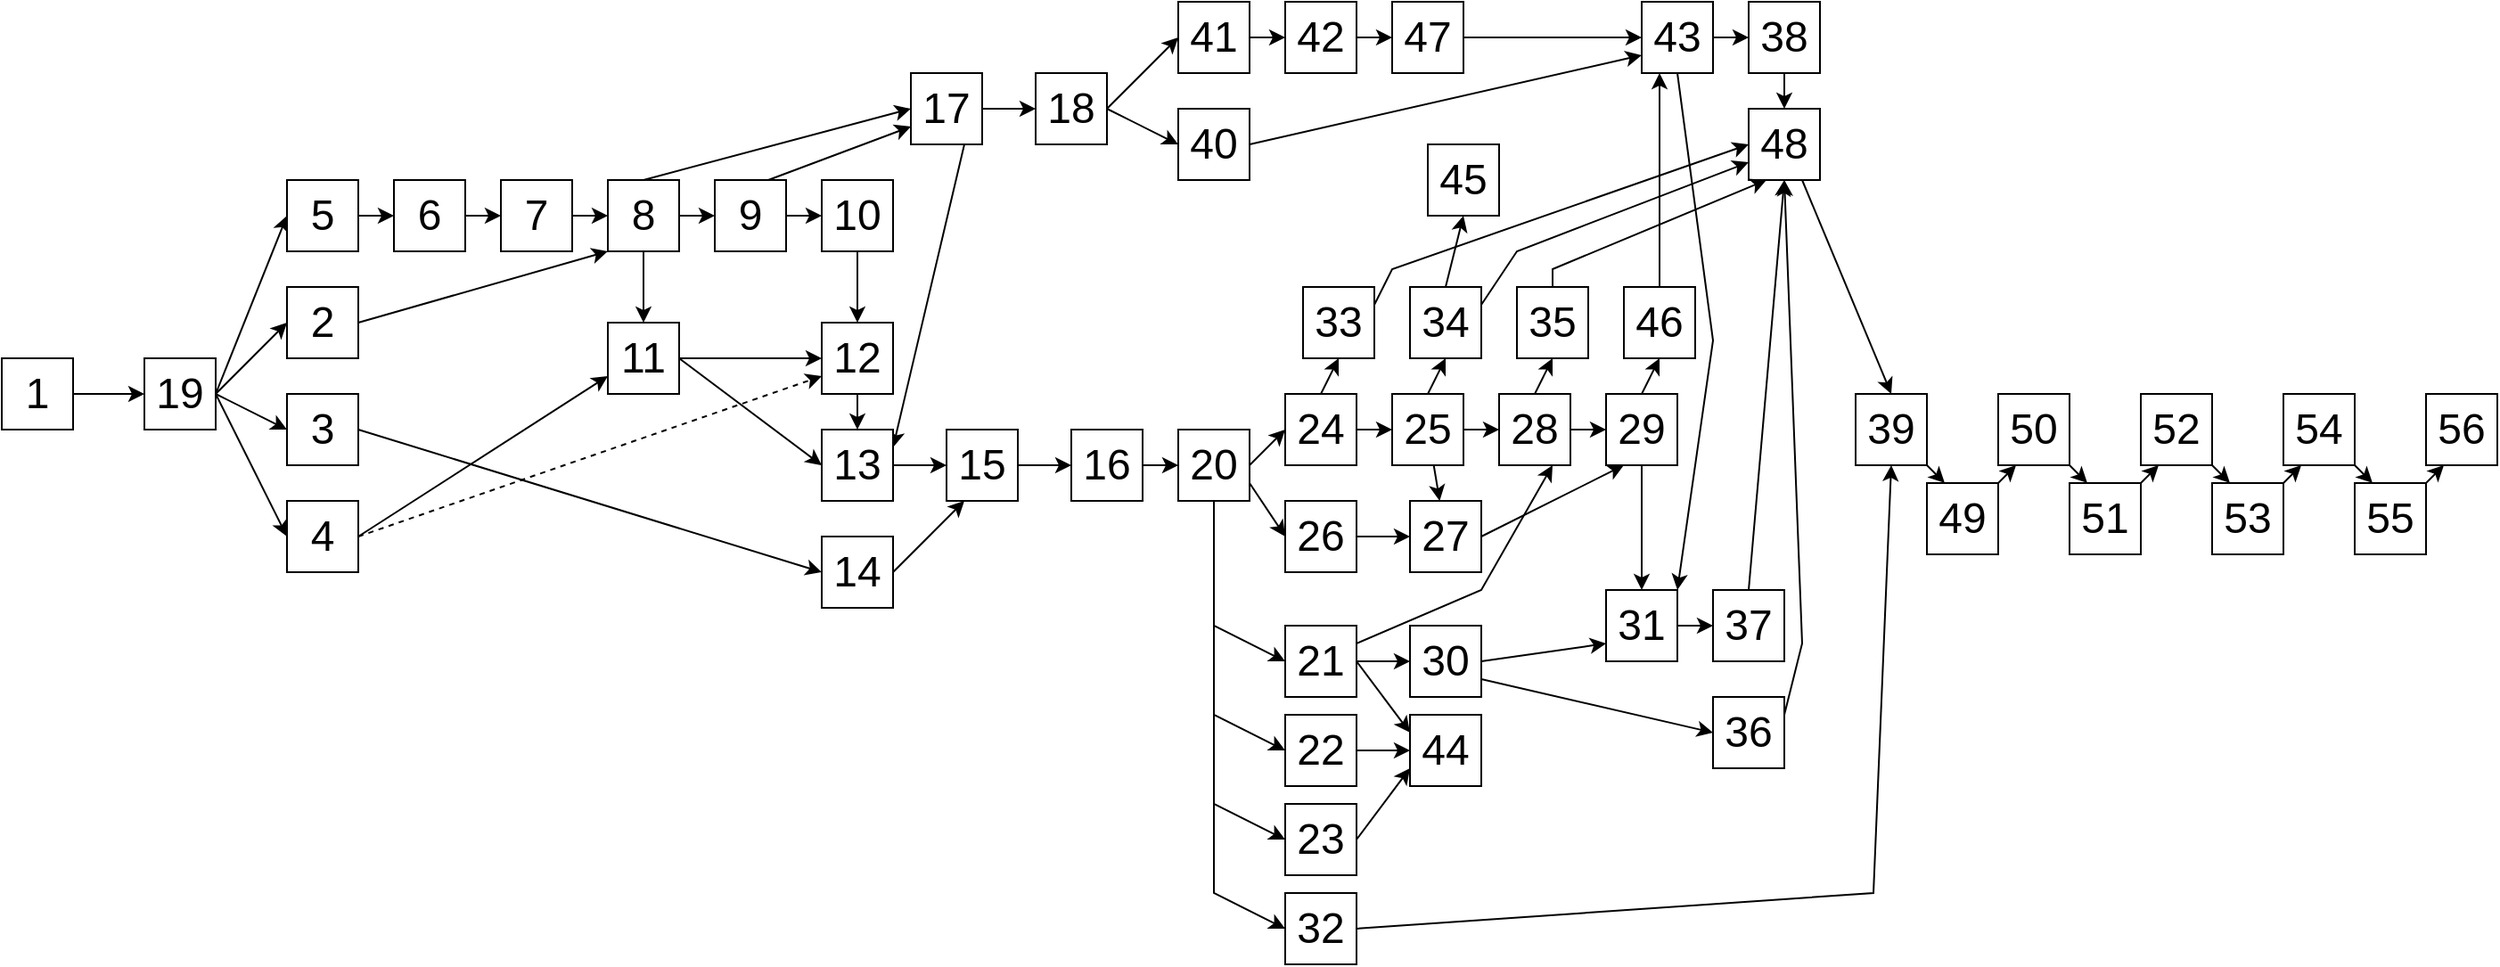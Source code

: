 <mxfile version="20.5.1" type="device"><diagram name="Page-1" id="42789a77-a242-8287-6e28-9cd8cfd52e62"><mxGraphModel dx="721" dy="599" grid="1" gridSize="10" guides="1" tooltips="1" connect="1" arrows="1" fold="1" page="1" pageScale="1" pageWidth="1100" pageHeight="850" background="none" math="0" shadow="0"><root><mxCell id="0"/><mxCell id="1" parent="0"/><mxCell id="L75wAmqroFnLQslB-Ujw-3" style="edgeStyle=orthogonalEdgeStyle;rounded=0;orthogonalLoop=1;jettySize=auto;html=1;exitX=1;exitY=0.5;exitDx=0;exitDy=0;entryX=0;entryY=0.5;entryDx=0;entryDy=0;fontSize=24;" parent="1" source="L75wAmqroFnLQslB-Ujw-1" target="L75wAmqroFnLQslB-Ujw-2" edge="1"><mxGeometry relative="1" as="geometry"/></mxCell><mxCell id="L75wAmqroFnLQslB-Ujw-1" value="&lt;font style=&quot;font-size: 24px;&quot;&gt;1&lt;/font&gt;" style="rounded=0;whiteSpace=wrap;html=1;" parent="1" vertex="1"><mxGeometry x="170" y="260" width="40" height="40" as="geometry"/></mxCell><mxCell id="L75wAmqroFnLQslB-Ujw-8" style="rounded=0;orthogonalLoop=1;jettySize=auto;html=1;exitX=1;exitY=0.5;exitDx=0;exitDy=0;entryX=0;entryY=0.5;entryDx=0;entryDy=0;fontSize=24;" parent="1" source="L75wAmqroFnLQslB-Ujw-2" target="L75wAmqroFnLQslB-Ujw-4" edge="1"><mxGeometry relative="1" as="geometry"/></mxCell><mxCell id="L75wAmqroFnLQslB-Ujw-9" style="edgeStyle=none;rounded=0;orthogonalLoop=1;jettySize=auto;html=1;exitX=1;exitY=0.5;exitDx=0;exitDy=0;entryX=0;entryY=0.5;entryDx=0;entryDy=0;fontSize=24;" parent="1" source="L75wAmqroFnLQslB-Ujw-2" target="L75wAmqroFnLQslB-Ujw-7" edge="1"><mxGeometry relative="1" as="geometry"/></mxCell><mxCell id="L75wAmqroFnLQslB-Ujw-10" style="edgeStyle=none;rounded=0;orthogonalLoop=1;jettySize=auto;html=1;exitX=1;exitY=0.5;exitDx=0;exitDy=0;entryX=0;entryY=0.5;entryDx=0;entryDy=0;fontSize=24;" parent="1" source="L75wAmqroFnLQslB-Ujw-2" target="L75wAmqroFnLQslB-Ujw-6" edge="1"><mxGeometry relative="1" as="geometry"/></mxCell><mxCell id="L75wAmqroFnLQslB-Ujw-11" style="edgeStyle=none;rounded=0;orthogonalLoop=1;jettySize=auto;html=1;exitX=1;exitY=0.5;exitDx=0;exitDy=0;entryX=0;entryY=0.5;entryDx=0;entryDy=0;fontSize=24;" parent="1" source="L75wAmqroFnLQslB-Ujw-2" target="L75wAmqroFnLQslB-Ujw-5" edge="1"><mxGeometry relative="1" as="geometry"/></mxCell><mxCell id="L75wAmqroFnLQslB-Ujw-2" value="&lt;font style=&quot;font-size: 24px;&quot;&gt;19&lt;/font&gt;" style="rounded=0;whiteSpace=wrap;html=1;" parent="1" vertex="1"><mxGeometry x="250" y="260" width="40" height="40" as="geometry"/></mxCell><mxCell id="L75wAmqroFnLQslB-Ujw-17" value="" style="edgeStyle=none;rounded=0;orthogonalLoop=1;jettySize=auto;html=1;fontSize=24;" parent="1" source="L75wAmqroFnLQslB-Ujw-4" target="L75wAmqroFnLQslB-Ujw-16" edge="1"><mxGeometry relative="1" as="geometry"/></mxCell><mxCell id="L75wAmqroFnLQslB-Ujw-4" value="&lt;font style=&quot;font-size: 24px;&quot;&gt;5&lt;/font&gt;" style="rounded=0;whiteSpace=wrap;html=1;" parent="1" vertex="1"><mxGeometry x="330" y="160" width="40" height="40" as="geometry"/></mxCell><mxCell id="L75wAmqroFnLQslB-Ujw-23" style="edgeStyle=none;rounded=0;orthogonalLoop=1;jettySize=auto;html=1;exitX=1;exitY=0.5;exitDx=0;exitDy=0;entryX=0;entryY=0.75;entryDx=0;entryDy=0;fontSize=24;" parent="1" source="L75wAmqroFnLQslB-Ujw-5" target="L75wAmqroFnLQslB-Ujw-14" edge="1"><mxGeometry relative="1" as="geometry"/></mxCell><mxCell id="L75wAmqroFnLQslB-Ujw-46" style="edgeStyle=none;rounded=0;orthogonalLoop=1;jettySize=auto;html=1;exitX=1;exitY=0.5;exitDx=0;exitDy=0;entryX=0;entryY=0.75;entryDx=0;entryDy=0;fontSize=24;dashed=1;" parent="1" source="L75wAmqroFnLQslB-Ujw-5" target="L75wAmqroFnLQslB-Ujw-27" edge="1"><mxGeometry relative="1" as="geometry"/></mxCell><mxCell id="L75wAmqroFnLQslB-Ujw-5" value="&lt;font style=&quot;font-size: 24px;&quot;&gt;4&lt;/font&gt;" style="rounded=0;whiteSpace=wrap;html=1;" parent="1" vertex="1"><mxGeometry x="330" y="340" width="40" height="40" as="geometry"/></mxCell><mxCell id="L75wAmqroFnLQslB-Ujw-32" style="edgeStyle=none;rounded=0;orthogonalLoop=1;jettySize=auto;html=1;exitX=1;exitY=0.5;exitDx=0;exitDy=0;entryX=0;entryY=0.5;entryDx=0;entryDy=0;fontSize=24;" parent="1" source="L75wAmqroFnLQslB-Ujw-6" target="L75wAmqroFnLQslB-Ujw-25" edge="1"><mxGeometry relative="1" as="geometry"/></mxCell><mxCell id="L75wAmqroFnLQslB-Ujw-6" value="&lt;font style=&quot;font-size: 24px;&quot;&gt;3&lt;/font&gt;" style="rounded=0;whiteSpace=wrap;html=1;" parent="1" vertex="1"><mxGeometry x="330" y="280" width="40" height="40" as="geometry"/></mxCell><mxCell id="L75wAmqroFnLQslB-Ujw-22" style="edgeStyle=none;rounded=0;orthogonalLoop=1;jettySize=auto;html=1;exitX=1;exitY=0.5;exitDx=0;exitDy=0;entryX=0;entryY=1;entryDx=0;entryDy=0;fontSize=24;" parent="1" source="L75wAmqroFnLQslB-Ujw-7" target="L75wAmqroFnLQslB-Ujw-15" edge="1"><mxGeometry relative="1" as="geometry"/></mxCell><mxCell id="L75wAmqroFnLQslB-Ujw-7" value="&lt;font style=&quot;font-size: 24px;&quot;&gt;2&lt;/font&gt;" style="rounded=0;whiteSpace=wrap;html=1;" parent="1" vertex="1"><mxGeometry x="330" y="220" width="40" height="40" as="geometry"/></mxCell><mxCell id="L75wAmqroFnLQslB-Ujw-28" value="" style="edgeStyle=none;rounded=0;orthogonalLoop=1;jettySize=auto;html=1;fontSize=24;" parent="1" source="L75wAmqroFnLQslB-Ujw-12" target="L75wAmqroFnLQslB-Ujw-27" edge="1"><mxGeometry relative="1" as="geometry"/></mxCell><mxCell id="L75wAmqroFnLQslB-Ujw-12" value="&lt;font style=&quot;font-size: 24px;&quot;&gt;10&lt;/font&gt;" style="rounded=0;whiteSpace=wrap;html=1;" parent="1" vertex="1"><mxGeometry x="630" y="160" width="40" height="40" as="geometry"/></mxCell><mxCell id="L75wAmqroFnLQslB-Ujw-21" value="" style="edgeStyle=none;rounded=0;orthogonalLoop=1;jettySize=auto;html=1;fontSize=24;" parent="1" source="L75wAmqroFnLQslB-Ujw-13" target="L75wAmqroFnLQslB-Ujw-12" edge="1"><mxGeometry relative="1" as="geometry"/></mxCell><mxCell id="L75wAmqroFnLQslB-Ujw-35" style="edgeStyle=none;rounded=0;orthogonalLoop=1;jettySize=auto;html=1;exitX=0.75;exitY=0;exitDx=0;exitDy=0;entryX=0;entryY=0.75;entryDx=0;entryDy=0;fontSize=24;" parent="1" source="L75wAmqroFnLQslB-Ujw-13" target="L75wAmqroFnLQslB-Ujw-24" edge="1"><mxGeometry relative="1" as="geometry"/></mxCell><mxCell id="L75wAmqroFnLQslB-Ujw-13" value="&lt;font style=&quot;font-size: 24px;&quot;&gt;9&lt;/font&gt;" style="rounded=0;whiteSpace=wrap;html=1;" parent="1" vertex="1"><mxGeometry x="570" y="160" width="40" height="40" as="geometry"/></mxCell><mxCell id="L75wAmqroFnLQslB-Ujw-29" value="" style="edgeStyle=none;rounded=0;orthogonalLoop=1;jettySize=auto;html=1;fontSize=24;" parent="1" source="L75wAmqroFnLQslB-Ujw-14" target="L75wAmqroFnLQslB-Ujw-27" edge="1"><mxGeometry relative="1" as="geometry"/></mxCell><mxCell id="L75wAmqroFnLQslB-Ujw-37" style="edgeStyle=none;rounded=0;orthogonalLoop=1;jettySize=auto;html=1;exitX=1;exitY=0.5;exitDx=0;exitDy=0;entryX=0;entryY=0.5;entryDx=0;entryDy=0;fontSize=24;" parent="1" source="L75wAmqroFnLQslB-Ujw-14" target="L75wAmqroFnLQslB-Ujw-26" edge="1"><mxGeometry relative="1" as="geometry"/></mxCell><mxCell id="L75wAmqroFnLQslB-Ujw-14" value="&lt;font style=&quot;font-size: 24px;&quot;&gt;11&lt;/font&gt;" style="rounded=0;whiteSpace=wrap;html=1;" parent="1" vertex="1"><mxGeometry x="510" y="240" width="40" height="40" as="geometry"/></mxCell><mxCell id="L75wAmqroFnLQslB-Ujw-19" value="" style="edgeStyle=none;rounded=0;orthogonalLoop=1;jettySize=auto;html=1;fontSize=24;" parent="1" source="L75wAmqroFnLQslB-Ujw-15" target="L75wAmqroFnLQslB-Ujw-14" edge="1"><mxGeometry relative="1" as="geometry"/></mxCell><mxCell id="L75wAmqroFnLQslB-Ujw-20" value="" style="edgeStyle=none;rounded=0;orthogonalLoop=1;jettySize=auto;html=1;fontSize=24;" parent="1" source="L75wAmqroFnLQslB-Ujw-15" target="L75wAmqroFnLQslB-Ujw-13" edge="1"><mxGeometry relative="1" as="geometry"/></mxCell><mxCell id="L75wAmqroFnLQslB-Ujw-36" style="edgeStyle=none;rounded=0;orthogonalLoop=1;jettySize=auto;html=1;exitX=0.5;exitY=0;exitDx=0;exitDy=0;entryX=0;entryY=0.5;entryDx=0;entryDy=0;fontSize=24;" parent="1" source="L75wAmqroFnLQslB-Ujw-15" target="L75wAmqroFnLQslB-Ujw-24" edge="1"><mxGeometry relative="1" as="geometry"/></mxCell><mxCell id="L75wAmqroFnLQslB-Ujw-15" value="&lt;font style=&quot;font-size: 24px;&quot;&gt;8&lt;/font&gt;" style="rounded=0;whiteSpace=wrap;html=1;" parent="1" vertex="1"><mxGeometry x="510" y="160" width="40" height="40" as="geometry"/></mxCell><mxCell id="wKnPilFVXosvrpvbMUoA-84" style="edgeStyle=none;rounded=0;orthogonalLoop=1;jettySize=auto;html=1;exitX=1;exitY=0.5;exitDx=0;exitDy=0;entryX=0;entryY=0.5;entryDx=0;entryDy=0;" edge="1" parent="1" source="L75wAmqroFnLQslB-Ujw-16" target="wKnPilFVXosvrpvbMUoA-83"><mxGeometry relative="1" as="geometry"/></mxCell><mxCell id="L75wAmqroFnLQslB-Ujw-16" value="&lt;font style=&quot;font-size: 24px;&quot;&gt;6&lt;/font&gt;" style="rounded=0;whiteSpace=wrap;html=1;" parent="1" vertex="1"><mxGeometry x="390" y="160" width="40" height="40" as="geometry"/></mxCell><mxCell id="L75wAmqroFnLQslB-Ujw-34" value="" style="edgeStyle=none;rounded=0;orthogonalLoop=1;jettySize=auto;html=1;fontSize=24;" parent="1" source="L75wAmqroFnLQslB-Ujw-24" target="L75wAmqroFnLQslB-Ujw-33" edge="1"><mxGeometry relative="1" as="geometry"/></mxCell><mxCell id="L75wAmqroFnLQslB-Ujw-45" style="edgeStyle=none;rounded=0;orthogonalLoop=1;jettySize=auto;html=1;exitX=0.75;exitY=1;exitDx=0;exitDy=0;entryX=1;entryY=0.25;entryDx=0;entryDy=0;fontSize=24;" parent="1" source="L75wAmqroFnLQslB-Ujw-24" target="L75wAmqroFnLQslB-Ujw-26" edge="1"><mxGeometry relative="1" as="geometry"/></mxCell><mxCell id="L75wAmqroFnLQslB-Ujw-24" value="&lt;font style=&quot;font-size: 24px;&quot;&gt;17&lt;/font&gt;" style="rounded=0;whiteSpace=wrap;html=1;" parent="1" vertex="1"><mxGeometry x="680" y="100" width="40" height="40" as="geometry"/></mxCell><mxCell id="L75wAmqroFnLQslB-Ujw-44" style="edgeStyle=none;rounded=0;orthogonalLoop=1;jettySize=auto;html=1;exitX=1;exitY=0.5;exitDx=0;exitDy=0;entryX=0.25;entryY=1;entryDx=0;entryDy=0;fontSize=24;" parent="1" source="L75wAmqroFnLQslB-Ujw-25" target="L75wAmqroFnLQslB-Ujw-40" edge="1"><mxGeometry relative="1" as="geometry"/></mxCell><mxCell id="L75wAmqroFnLQslB-Ujw-25" value="&lt;font style=&quot;font-size: 24px;&quot;&gt;14&lt;/font&gt;" style="rounded=0;whiteSpace=wrap;html=1;" parent="1" vertex="1"><mxGeometry x="630" y="360" width="40" height="40" as="geometry"/></mxCell><mxCell id="L75wAmqroFnLQslB-Ujw-41" value="" style="edgeStyle=none;rounded=0;orthogonalLoop=1;jettySize=auto;html=1;fontSize=24;" parent="1" source="L75wAmqroFnLQslB-Ujw-26" target="L75wAmqroFnLQslB-Ujw-40" edge="1"><mxGeometry relative="1" as="geometry"/></mxCell><mxCell id="L75wAmqroFnLQslB-Ujw-26" value="&lt;font style=&quot;font-size: 24px;&quot;&gt;13&lt;/font&gt;" style="rounded=0;whiteSpace=wrap;html=1;" parent="1" vertex="1"><mxGeometry x="630" y="300" width="40" height="40" as="geometry"/></mxCell><mxCell id="L75wAmqroFnLQslB-Ujw-30" value="" style="edgeStyle=none;rounded=0;orthogonalLoop=1;jettySize=auto;html=1;fontSize=24;" parent="1" source="L75wAmqroFnLQslB-Ujw-27" target="L75wAmqroFnLQslB-Ujw-26" edge="1"><mxGeometry relative="1" as="geometry"/></mxCell><mxCell id="L75wAmqroFnLQslB-Ujw-27" value="&lt;font style=&quot;font-size: 24px;&quot;&gt;12&lt;/font&gt;" style="rounded=0;whiteSpace=wrap;html=1;" parent="1" vertex="1"><mxGeometry x="630" y="240" width="40" height="40" as="geometry"/></mxCell><mxCell id="wKnPilFVXosvrpvbMUoA-1" style="rounded=0;orthogonalLoop=1;jettySize=auto;html=1;exitX=1;exitY=0.5;exitDx=0;exitDy=0;entryX=0;entryY=0.5;entryDx=0;entryDy=0;" edge="1" parent="1" source="L75wAmqroFnLQslB-Ujw-33" target="w3oVzIYaRg_IKd6-sBmM-2"><mxGeometry relative="1" as="geometry"/></mxCell><mxCell id="wKnPilFVXosvrpvbMUoA-8" style="edgeStyle=none;rounded=0;orthogonalLoop=1;jettySize=auto;html=1;exitX=1;exitY=0.5;exitDx=0;exitDy=0;entryX=0;entryY=0.5;entryDx=0;entryDy=0;" edge="1" parent="1" source="L75wAmqroFnLQslB-Ujw-33" target="w3oVzIYaRg_IKd6-sBmM-1"><mxGeometry relative="1" as="geometry"/></mxCell><mxCell id="L75wAmqroFnLQslB-Ujw-33" value="&lt;font style=&quot;font-size: 24px;&quot;&gt;18&lt;/font&gt;" style="rounded=0;whiteSpace=wrap;html=1;" parent="1" vertex="1"><mxGeometry x="750" y="100" width="40" height="40" as="geometry"/></mxCell><mxCell id="wKnPilFVXosvrpvbMUoA-17" style="edgeStyle=none;rounded=0;orthogonalLoop=1;jettySize=auto;html=1;exitX=1;exitY=0.5;exitDx=0;exitDy=0;entryX=0;entryY=0.5;entryDx=0;entryDy=0;" edge="1" parent="1" source="L75wAmqroFnLQslB-Ujw-38" target="wKnPilFVXosvrpvbMUoA-15"><mxGeometry relative="1" as="geometry"/></mxCell><mxCell id="wKnPilFVXosvrpvbMUoA-18" style="edgeStyle=none;rounded=0;orthogonalLoop=1;jettySize=auto;html=1;exitX=1;exitY=0.75;exitDx=0;exitDy=0;entryX=0;entryY=0.5;entryDx=0;entryDy=0;" edge="1" parent="1" source="L75wAmqroFnLQslB-Ujw-38" target="wKnPilFVXosvrpvbMUoA-16"><mxGeometry relative="1" as="geometry"/></mxCell><mxCell id="wKnPilFVXosvrpvbMUoA-44" style="edgeStyle=none;rounded=0;orthogonalLoop=1;jettySize=auto;html=1;exitX=0.5;exitY=1;exitDx=0;exitDy=0;entryX=0;entryY=0.5;entryDx=0;entryDy=0;" edge="1" parent="1" source="L75wAmqroFnLQslB-Ujw-38" target="wKnPilFVXosvrpvbMUoA-29"><mxGeometry relative="1" as="geometry"><Array as="points"><mxPoint x="850" y="410"/></Array></mxGeometry></mxCell><mxCell id="wKnPilFVXosvrpvbMUoA-45" style="edgeStyle=none;rounded=0;orthogonalLoop=1;jettySize=auto;html=1;exitX=0.5;exitY=1;exitDx=0;exitDy=0;entryX=0;entryY=0.5;entryDx=0;entryDy=0;" edge="1" parent="1" source="L75wAmqroFnLQslB-Ujw-38" target="wKnPilFVXosvrpvbMUoA-28"><mxGeometry relative="1" as="geometry"><Array as="points"><mxPoint x="850" y="460"/></Array></mxGeometry></mxCell><mxCell id="wKnPilFVXosvrpvbMUoA-56" style="edgeStyle=none;rounded=0;orthogonalLoop=1;jettySize=auto;html=1;exitX=0.5;exitY=1;exitDx=0;exitDy=0;entryX=0;entryY=0.5;entryDx=0;entryDy=0;" edge="1" parent="1" source="L75wAmqroFnLQslB-Ujw-38" target="wKnPilFVXosvrpvbMUoA-48"><mxGeometry relative="1" as="geometry"><Array as="points"><mxPoint x="850" y="560"/></Array></mxGeometry></mxCell><mxCell id="wKnPilFVXosvrpvbMUoA-91" style="edgeStyle=none;rounded=0;orthogonalLoop=1;jettySize=auto;html=1;exitX=0.5;exitY=1;exitDx=0;exitDy=0;entryX=0;entryY=0.5;entryDx=0;entryDy=0;" edge="1" parent="1" source="L75wAmqroFnLQslB-Ujw-38" target="wKnPilFVXosvrpvbMUoA-86"><mxGeometry relative="1" as="geometry"><Array as="points"><mxPoint x="850" y="510"/></Array></mxGeometry></mxCell><mxCell id="L75wAmqroFnLQslB-Ujw-38" value="&lt;font style=&quot;font-size: 24px;&quot;&gt;20&lt;/font&gt;" style="rounded=0;whiteSpace=wrap;html=1;" parent="1" vertex="1"><mxGeometry x="830" y="300" width="40" height="40" as="geometry"/></mxCell><mxCell id="L75wAmqroFnLQslB-Ujw-43" value="" style="edgeStyle=none;rounded=0;orthogonalLoop=1;jettySize=auto;html=1;fontSize=24;" parent="1" source="L75wAmqroFnLQslB-Ujw-39" target="L75wAmqroFnLQslB-Ujw-38" edge="1"><mxGeometry relative="1" as="geometry"/></mxCell><mxCell id="L75wAmqroFnLQslB-Ujw-39" value="&lt;font style=&quot;font-size: 24px;&quot;&gt;16&lt;/font&gt;" style="rounded=0;whiteSpace=wrap;html=1;" parent="1" vertex="1"><mxGeometry x="770" y="300" width="40" height="40" as="geometry"/></mxCell><mxCell id="L75wAmqroFnLQslB-Ujw-42" value="" style="edgeStyle=none;rounded=0;orthogonalLoop=1;jettySize=auto;html=1;fontSize=24;" parent="1" source="L75wAmqroFnLQslB-Ujw-40" target="L75wAmqroFnLQslB-Ujw-39" edge="1"><mxGeometry relative="1" as="geometry"/></mxCell><mxCell id="L75wAmqroFnLQslB-Ujw-40" value="&lt;font style=&quot;font-size: 24px;&quot;&gt;15&lt;/font&gt;" style="rounded=0;whiteSpace=wrap;html=1;" parent="1" vertex="1"><mxGeometry x="700" y="300" width="40" height="40" as="geometry"/></mxCell><mxCell id="wKnPilFVXosvrpvbMUoA-65" style="edgeStyle=none;rounded=0;orthogonalLoop=1;jettySize=auto;html=1;exitX=1;exitY=0.5;exitDx=0;exitDy=0;entryX=0;entryY=0.75;entryDx=0;entryDy=0;" edge="1" parent="1" source="w3oVzIYaRg_IKd6-sBmM-1" target="w3oVzIYaRg_IKd6-sBmM-3"><mxGeometry relative="1" as="geometry"/></mxCell><mxCell id="w3oVzIYaRg_IKd6-sBmM-1" value="&lt;font style=&quot;font-size: 24px;&quot;&gt;40&lt;/font&gt;" style="rounded=0;whiteSpace=wrap;html=1;" parent="1" vertex="1"><mxGeometry x="830" y="120" width="40" height="40" as="geometry"/></mxCell><mxCell id="wKnPilFVXosvrpvbMUoA-2" value="" style="edgeStyle=none;rounded=0;orthogonalLoop=1;jettySize=auto;html=1;" edge="1" parent="1" source="w3oVzIYaRg_IKd6-sBmM-2" target="w3oVzIYaRg_IKd6-sBmM-5"><mxGeometry relative="1" as="geometry"/></mxCell><mxCell id="w3oVzIYaRg_IKd6-sBmM-2" value="&lt;font style=&quot;font-size: 24px;&quot;&gt;41&lt;/font&gt;" style="rounded=0;whiteSpace=wrap;html=1;" parent="1" vertex="1"><mxGeometry x="830" y="60" width="40" height="40" as="geometry"/></mxCell><mxCell id="wKnPilFVXosvrpvbMUoA-6" style="edgeStyle=none;rounded=0;orthogonalLoop=1;jettySize=auto;html=1;exitX=1;exitY=0.5;exitDx=0;exitDy=0;entryX=0;entryY=0.5;entryDx=0;entryDy=0;" edge="1" parent="1" source="w3oVzIYaRg_IKd6-sBmM-3" target="w3oVzIYaRg_IKd6-sBmM-8"><mxGeometry relative="1" as="geometry"/></mxCell><mxCell id="wKnPilFVXosvrpvbMUoA-62" style="edgeStyle=none;rounded=0;orthogonalLoop=1;jettySize=auto;html=1;exitX=0.5;exitY=1;exitDx=0;exitDy=0;entryX=1;entryY=0;entryDx=0;entryDy=0;" edge="1" parent="1" source="w3oVzIYaRg_IKd6-sBmM-3" target="wKnPilFVXosvrpvbMUoA-49"><mxGeometry relative="1" as="geometry"><Array as="points"><mxPoint x="1130" y="250"/></Array></mxGeometry></mxCell><mxCell id="w3oVzIYaRg_IKd6-sBmM-3" value="&lt;font style=&quot;font-size: 24px;&quot;&gt;43&lt;/font&gt;" style="rounded=0;whiteSpace=wrap;html=1;" parent="1" vertex="1"><mxGeometry x="1090" y="60" width="40" height="40" as="geometry"/></mxCell><mxCell id="wKnPilFVXosvrpvbMUoA-5" style="edgeStyle=none;rounded=0;orthogonalLoop=1;jettySize=auto;html=1;exitX=1;exitY=0.5;exitDx=0;exitDy=0;entryX=0;entryY=0.5;entryDx=0;entryDy=0;" edge="1" parent="1" source="w3oVzIYaRg_IKd6-sBmM-4" target="w3oVzIYaRg_IKd6-sBmM-3"><mxGeometry relative="1" as="geometry"/></mxCell><mxCell id="w3oVzIYaRg_IKd6-sBmM-4" value="&lt;font style=&quot;font-size: 24px;&quot;&gt;47&lt;/font&gt;" style="rounded=0;whiteSpace=wrap;html=1;" parent="1" vertex="1"><mxGeometry x="950" y="60" width="40" height="40" as="geometry"/></mxCell><mxCell id="wKnPilFVXosvrpvbMUoA-3" value="" style="edgeStyle=none;rounded=0;orthogonalLoop=1;jettySize=auto;html=1;" edge="1" parent="1" source="w3oVzIYaRg_IKd6-sBmM-5" target="w3oVzIYaRg_IKd6-sBmM-4"><mxGeometry relative="1" as="geometry"/></mxCell><mxCell id="w3oVzIYaRg_IKd6-sBmM-5" value="&lt;font style=&quot;font-size: 24px;&quot;&gt;42&lt;/font&gt;" style="rounded=0;whiteSpace=wrap;html=1;" parent="1" vertex="1"><mxGeometry x="890" y="60" width="40" height="40" as="geometry"/></mxCell><mxCell id="wKnPilFVXosvrpvbMUoA-54" style="edgeStyle=none;rounded=0;orthogonalLoop=1;jettySize=auto;html=1;exitX=0.75;exitY=1;exitDx=0;exitDy=0;entryX=0.5;entryY=0;entryDx=0;entryDy=0;" edge="1" parent="1" source="w3oVzIYaRg_IKd6-sBmM-7" target="wKnPilFVXosvrpvbMUoA-47"><mxGeometry relative="1" as="geometry"/></mxCell><mxCell id="w3oVzIYaRg_IKd6-sBmM-7" value="&lt;font style=&quot;font-size: 24px;&quot;&gt;48&lt;/font&gt;" style="rounded=0;whiteSpace=wrap;html=1;" parent="1" vertex="1"><mxGeometry x="1150" y="120" width="40" height="40" as="geometry"/></mxCell><mxCell id="wKnPilFVXosvrpvbMUoA-7" style="edgeStyle=none;rounded=0;orthogonalLoop=1;jettySize=auto;html=1;exitX=0.5;exitY=1;exitDx=0;exitDy=0;entryX=0.5;entryY=0;entryDx=0;entryDy=0;" edge="1" parent="1" source="w3oVzIYaRg_IKd6-sBmM-8" target="w3oVzIYaRg_IKd6-sBmM-7"><mxGeometry relative="1" as="geometry"/></mxCell><mxCell id="w3oVzIYaRg_IKd6-sBmM-8" value="&lt;font style=&quot;font-size: 24px;&quot;&gt;38&lt;/font&gt;" style="rounded=0;whiteSpace=wrap;html=1;" parent="1" vertex="1"><mxGeometry x="1150" y="60" width="40" height="40" as="geometry"/></mxCell><mxCell id="wKnPilFVXosvrpvbMUoA-51" style="edgeStyle=none;rounded=0;orthogonalLoop=1;jettySize=auto;html=1;exitX=0.5;exitY=1;exitDx=0;exitDy=0;entryX=0.5;entryY=0;entryDx=0;entryDy=0;" edge="1" parent="1" source="wKnPilFVXosvrpvbMUoA-9" target="wKnPilFVXosvrpvbMUoA-49"><mxGeometry relative="1" as="geometry"/></mxCell><mxCell id="wKnPilFVXosvrpvbMUoA-57" style="edgeStyle=none;rounded=0;orthogonalLoop=1;jettySize=auto;html=1;exitX=0.5;exitY=0;exitDx=0;exitDy=0;entryX=0.5;entryY=1;entryDx=0;entryDy=0;" edge="1" parent="1" source="wKnPilFVXosvrpvbMUoA-9" target="wKnPilFVXosvrpvbMUoA-46"><mxGeometry relative="1" as="geometry"><mxPoint x="1090" y="260" as="targetPoint"/></mxGeometry></mxCell><mxCell id="wKnPilFVXosvrpvbMUoA-9" value="&lt;font style=&quot;font-size: 24px;&quot;&gt;29&lt;/font&gt;" style="rounded=0;whiteSpace=wrap;html=1;" vertex="1" parent="1"><mxGeometry x="1070" y="280" width="40" height="40" as="geometry"/></mxCell><mxCell id="wKnPilFVXosvrpvbMUoA-23" value="" style="edgeStyle=none;rounded=0;orthogonalLoop=1;jettySize=auto;html=1;" edge="1" parent="1" source="wKnPilFVXosvrpvbMUoA-10" target="wKnPilFVXosvrpvbMUoA-9"><mxGeometry relative="1" as="geometry"/></mxCell><mxCell id="wKnPilFVXosvrpvbMUoA-38" style="edgeStyle=none;rounded=0;orthogonalLoop=1;jettySize=auto;html=1;exitX=0.5;exitY=0;exitDx=0;exitDy=0;entryX=0.5;entryY=1;entryDx=0;entryDy=0;" edge="1" parent="1" source="wKnPilFVXosvrpvbMUoA-10" target="wKnPilFVXosvrpvbMUoA-30"><mxGeometry relative="1" as="geometry"/></mxCell><mxCell id="wKnPilFVXosvrpvbMUoA-10" value="&lt;font style=&quot;font-size: 24px;&quot;&gt;28&lt;/font&gt;" style="rounded=0;whiteSpace=wrap;html=1;" vertex="1" parent="1"><mxGeometry x="1010" y="280" width="40" height="40" as="geometry"/></mxCell><mxCell id="wKnPilFVXosvrpvbMUoA-21" value="" style="edgeStyle=none;rounded=0;orthogonalLoop=1;jettySize=auto;html=1;" edge="1" parent="1" source="wKnPilFVXosvrpvbMUoA-11" target="wKnPilFVXosvrpvbMUoA-13"><mxGeometry relative="1" as="geometry"/></mxCell><mxCell id="wKnPilFVXosvrpvbMUoA-22" value="" style="edgeStyle=none;rounded=0;orthogonalLoop=1;jettySize=auto;html=1;" edge="1" parent="1" source="wKnPilFVXosvrpvbMUoA-11" target="wKnPilFVXosvrpvbMUoA-10"><mxGeometry relative="1" as="geometry"/></mxCell><mxCell id="wKnPilFVXosvrpvbMUoA-32" style="edgeStyle=none;rounded=0;orthogonalLoop=1;jettySize=auto;html=1;exitX=0.5;exitY=0;exitDx=0;exitDy=0;entryX=0.5;entryY=1;entryDx=0;entryDy=0;" edge="1" parent="1" source="wKnPilFVXosvrpvbMUoA-11" target="wKnPilFVXosvrpvbMUoA-31"><mxGeometry relative="1" as="geometry"/></mxCell><mxCell id="wKnPilFVXosvrpvbMUoA-11" value="&lt;font style=&quot;font-size: 24px;&quot;&gt;25&lt;/font&gt;" style="rounded=0;whiteSpace=wrap;html=1;" vertex="1" parent="1"><mxGeometry x="950" y="280" width="40" height="40" as="geometry"/></mxCell><mxCell id="wKnPilFVXosvrpvbMUoA-26" style="edgeStyle=none;rounded=0;orthogonalLoop=1;jettySize=auto;html=1;exitX=1;exitY=0.25;exitDx=0;exitDy=0;entryX=0;entryY=0.5;entryDx=0;entryDy=0;" edge="1" parent="1" source="wKnPilFVXosvrpvbMUoA-12" target="w3oVzIYaRg_IKd6-sBmM-7"><mxGeometry relative="1" as="geometry"><Array as="points"><mxPoint x="950" y="210"/></Array></mxGeometry></mxCell><mxCell id="wKnPilFVXosvrpvbMUoA-12" value="&lt;font style=&quot;font-size: 24px;&quot;&gt;33&lt;/font&gt;" style="rounded=0;whiteSpace=wrap;html=1;" vertex="1" parent="1"><mxGeometry x="900" y="220" width="40" height="40" as="geometry"/></mxCell><mxCell id="wKnPilFVXosvrpvbMUoA-24" style="edgeStyle=none;rounded=0;orthogonalLoop=1;jettySize=auto;html=1;exitX=1;exitY=0.5;exitDx=0;exitDy=0;entryX=0.25;entryY=1;entryDx=0;entryDy=0;" edge="1" parent="1" source="wKnPilFVXosvrpvbMUoA-13" target="wKnPilFVXosvrpvbMUoA-9"><mxGeometry relative="1" as="geometry"/></mxCell><mxCell id="wKnPilFVXosvrpvbMUoA-13" value="&lt;font style=&quot;font-size: 24px;&quot;&gt;27&lt;/font&gt;" style="rounded=0;whiteSpace=wrap;html=1;" vertex="1" parent="1"><mxGeometry x="960" y="340" width="40" height="40" as="geometry"/></mxCell><mxCell id="wKnPilFVXosvrpvbMUoA-14" value="&lt;font style=&quot;font-size: 24px;&quot;&gt;45&lt;/font&gt;" style="rounded=0;whiteSpace=wrap;html=1;" vertex="1" parent="1"><mxGeometry x="970" y="140" width="40" height="40" as="geometry"/></mxCell><mxCell id="wKnPilFVXosvrpvbMUoA-19" value="" style="edgeStyle=none;rounded=0;orthogonalLoop=1;jettySize=auto;html=1;" edge="1" parent="1" source="wKnPilFVXosvrpvbMUoA-15" target="wKnPilFVXosvrpvbMUoA-11"><mxGeometry relative="1" as="geometry"/></mxCell><mxCell id="wKnPilFVXosvrpvbMUoA-39" style="edgeStyle=none;rounded=0;orthogonalLoop=1;jettySize=auto;html=1;exitX=0.5;exitY=0;exitDx=0;exitDy=0;entryX=0.5;entryY=1;entryDx=0;entryDy=0;" edge="1" parent="1" source="wKnPilFVXosvrpvbMUoA-15" target="wKnPilFVXosvrpvbMUoA-12"><mxGeometry relative="1" as="geometry"/></mxCell><mxCell id="wKnPilFVXosvrpvbMUoA-15" value="&lt;font style=&quot;font-size: 24px;&quot;&gt;24&lt;/font&gt;" style="rounded=0;whiteSpace=wrap;html=1;" vertex="1" parent="1"><mxGeometry x="890" y="280" width="40" height="40" as="geometry"/></mxCell><mxCell id="wKnPilFVXosvrpvbMUoA-20" value="" style="edgeStyle=none;rounded=0;orthogonalLoop=1;jettySize=auto;html=1;" edge="1" parent="1" source="wKnPilFVXosvrpvbMUoA-16" target="wKnPilFVXosvrpvbMUoA-13"><mxGeometry relative="1" as="geometry"/></mxCell><mxCell id="wKnPilFVXosvrpvbMUoA-16" value="&lt;font style=&quot;font-size: 24px;&quot;&gt;26&lt;/font&gt;" style="rounded=0;whiteSpace=wrap;html=1;" vertex="1" parent="1"><mxGeometry x="890" y="340" width="40" height="40" as="geometry"/></mxCell><mxCell id="wKnPilFVXosvrpvbMUoA-27" value="&lt;font style=&quot;font-size: 24px;&quot;&gt;44&lt;/font&gt;" style="rounded=0;whiteSpace=wrap;html=1;" vertex="1" parent="1"><mxGeometry x="960" y="460" width="40" height="40" as="geometry"/></mxCell><mxCell id="wKnPilFVXosvrpvbMUoA-41" style="edgeStyle=none;rounded=0;orthogonalLoop=1;jettySize=auto;html=1;exitX=1;exitY=0.5;exitDx=0;exitDy=0;entryX=0;entryY=0.5;entryDx=0;entryDy=0;" edge="1" parent="1" source="wKnPilFVXosvrpvbMUoA-28" target="wKnPilFVXosvrpvbMUoA-27"><mxGeometry relative="1" as="geometry"/></mxCell><mxCell id="wKnPilFVXosvrpvbMUoA-28" value="&lt;font style=&quot;font-size: 24px;&quot;&gt;22&lt;/font&gt;" style="rounded=0;whiteSpace=wrap;html=1;" vertex="1" parent="1"><mxGeometry x="890" y="460" width="40" height="40" as="geometry"/></mxCell><mxCell id="wKnPilFVXosvrpvbMUoA-42" style="edgeStyle=none;rounded=0;orthogonalLoop=1;jettySize=auto;html=1;exitX=1;exitY=0.5;exitDx=0;exitDy=0;entryX=0;entryY=0.25;entryDx=0;entryDy=0;" edge="1" parent="1" source="wKnPilFVXosvrpvbMUoA-29" target="wKnPilFVXosvrpvbMUoA-27"><mxGeometry relative="1" as="geometry"/></mxCell><mxCell id="wKnPilFVXosvrpvbMUoA-43" style="edgeStyle=none;rounded=0;orthogonalLoop=1;jettySize=auto;html=1;exitX=1;exitY=0.25;exitDx=0;exitDy=0;entryX=0.75;entryY=1;entryDx=0;entryDy=0;" edge="1" parent="1" source="wKnPilFVXosvrpvbMUoA-29" target="wKnPilFVXosvrpvbMUoA-10"><mxGeometry relative="1" as="geometry"><Array as="points"><mxPoint x="1000" y="390"/></Array></mxGeometry></mxCell><mxCell id="wKnPilFVXosvrpvbMUoA-53" style="edgeStyle=none;rounded=0;orthogonalLoop=1;jettySize=auto;html=1;exitX=1;exitY=0.5;exitDx=0;exitDy=0;entryX=0;entryY=0.5;entryDx=0;entryDy=0;" edge="1" parent="1" source="wKnPilFVXosvrpvbMUoA-29" target="wKnPilFVXosvrpvbMUoA-50"><mxGeometry relative="1" as="geometry"/></mxCell><mxCell id="wKnPilFVXosvrpvbMUoA-29" value="&lt;font style=&quot;font-size: 24px;&quot;&gt;21&lt;/font&gt;" style="rounded=0;whiteSpace=wrap;html=1;" vertex="1" parent="1"><mxGeometry x="890" y="410" width="40" height="40" as="geometry"/></mxCell><mxCell id="wKnPilFVXosvrpvbMUoA-40" style="edgeStyle=none;rounded=0;orthogonalLoop=1;jettySize=auto;html=1;exitX=0.5;exitY=0;exitDx=0;exitDy=0;entryX=0.25;entryY=1;entryDx=0;entryDy=0;" edge="1" parent="1" source="wKnPilFVXosvrpvbMUoA-30" target="w3oVzIYaRg_IKd6-sBmM-7"><mxGeometry relative="1" as="geometry"><Array as="points"><mxPoint x="1040" y="210"/></Array></mxGeometry></mxCell><mxCell id="wKnPilFVXosvrpvbMUoA-30" value="&lt;font style=&quot;font-size: 24px;&quot;&gt;35&lt;/font&gt;" style="rounded=0;whiteSpace=wrap;html=1;" vertex="1" parent="1"><mxGeometry x="1020" y="220" width="40" height="40" as="geometry"/></mxCell><mxCell id="wKnPilFVXosvrpvbMUoA-35" style="edgeStyle=none;rounded=0;orthogonalLoop=1;jettySize=auto;html=1;exitX=1;exitY=0.25;exitDx=0;exitDy=0;entryX=0;entryY=0.75;entryDx=0;entryDy=0;" edge="1" parent="1" source="wKnPilFVXosvrpvbMUoA-31" target="w3oVzIYaRg_IKd6-sBmM-7"><mxGeometry relative="1" as="geometry"><Array as="points"><mxPoint x="1020" y="200"/></Array></mxGeometry></mxCell><mxCell id="wKnPilFVXosvrpvbMUoA-36" style="edgeStyle=none;rounded=0;orthogonalLoop=1;jettySize=auto;html=1;exitX=0.5;exitY=0;exitDx=0;exitDy=0;entryX=0.5;entryY=1;entryDx=0;entryDy=0;" edge="1" parent="1" source="wKnPilFVXosvrpvbMUoA-31" target="wKnPilFVXosvrpvbMUoA-14"><mxGeometry relative="1" as="geometry"/></mxCell><mxCell id="wKnPilFVXosvrpvbMUoA-31" value="&lt;font style=&quot;font-size: 24px;&quot;&gt;34&lt;/font&gt;" style="rounded=0;whiteSpace=wrap;html=1;" vertex="1" parent="1"><mxGeometry x="960" y="220" width="40" height="40" as="geometry"/></mxCell><mxCell id="wKnPilFVXosvrpvbMUoA-66" style="edgeStyle=none;rounded=0;orthogonalLoop=1;jettySize=auto;html=1;exitX=0.5;exitY=0;exitDx=0;exitDy=0;entryX=0.25;entryY=1;entryDx=0;entryDy=0;" edge="1" parent="1" source="wKnPilFVXosvrpvbMUoA-46" target="w3oVzIYaRg_IKd6-sBmM-3"><mxGeometry relative="1" as="geometry"/></mxCell><mxCell id="wKnPilFVXosvrpvbMUoA-46" value="&lt;font style=&quot;font-size: 24px;&quot;&gt;46&lt;/font&gt;" style="rounded=0;whiteSpace=wrap;html=1;" vertex="1" parent="1"><mxGeometry x="1080" y="220" width="40" height="40" as="geometry"/></mxCell><mxCell id="wKnPilFVXosvrpvbMUoA-77" style="edgeStyle=none;rounded=0;orthogonalLoop=1;jettySize=auto;html=1;exitX=1;exitY=1;exitDx=0;exitDy=0;entryX=0.25;entryY=0;entryDx=0;entryDy=0;" edge="1" parent="1" source="wKnPilFVXosvrpvbMUoA-47" target="wKnPilFVXosvrpvbMUoA-59"><mxGeometry relative="1" as="geometry"/></mxCell><mxCell id="wKnPilFVXosvrpvbMUoA-47" value="&lt;font style=&quot;font-size: 24px;&quot;&gt;39&lt;/font&gt;" style="rounded=0;whiteSpace=wrap;html=1;" vertex="1" parent="1"><mxGeometry x="1210" y="280" width="40" height="40" as="geometry"/></mxCell><mxCell id="wKnPilFVXosvrpvbMUoA-55" style="edgeStyle=none;rounded=0;orthogonalLoop=1;jettySize=auto;html=1;exitX=1;exitY=0.5;exitDx=0;exitDy=0;entryX=0.5;entryY=1;entryDx=0;entryDy=0;" edge="1" parent="1" source="wKnPilFVXosvrpvbMUoA-48" target="wKnPilFVXosvrpvbMUoA-47"><mxGeometry relative="1" as="geometry"><Array as="points"><mxPoint x="1220" y="560"/></Array></mxGeometry></mxCell><mxCell id="wKnPilFVXosvrpvbMUoA-48" value="&lt;font style=&quot;font-size: 24px;&quot;&gt;32&lt;/font&gt;" style="rounded=0;whiteSpace=wrap;html=1;" vertex="1" parent="1"><mxGeometry x="890" y="560" width="40" height="40" as="geometry"/></mxCell><mxCell id="wKnPilFVXosvrpvbMUoA-63" style="edgeStyle=none;rounded=0;orthogonalLoop=1;jettySize=auto;html=1;exitX=1;exitY=0.5;exitDx=0;exitDy=0;entryX=0;entryY=0.5;entryDx=0;entryDy=0;" edge="1" parent="1" source="wKnPilFVXosvrpvbMUoA-49" target="wKnPilFVXosvrpvbMUoA-61"><mxGeometry relative="1" as="geometry"/></mxCell><mxCell id="wKnPilFVXosvrpvbMUoA-49" value="&lt;font style=&quot;font-size: 24px;&quot;&gt;31&lt;/font&gt;" style="rounded=0;whiteSpace=wrap;html=1;" vertex="1" parent="1"><mxGeometry x="1070" y="390" width="40" height="40" as="geometry"/></mxCell><mxCell id="wKnPilFVXosvrpvbMUoA-52" style="edgeStyle=none;rounded=0;orthogonalLoop=1;jettySize=auto;html=1;exitX=1;exitY=0.5;exitDx=0;exitDy=0;entryX=0;entryY=0.75;entryDx=0;entryDy=0;" edge="1" parent="1" source="wKnPilFVXosvrpvbMUoA-50" target="wKnPilFVXosvrpvbMUoA-49"><mxGeometry relative="1" as="geometry"/></mxCell><mxCell id="wKnPilFVXosvrpvbMUoA-67" style="edgeStyle=none;rounded=0;orthogonalLoop=1;jettySize=auto;html=1;exitX=1;exitY=0.75;exitDx=0;exitDy=0;entryX=0;entryY=0.5;entryDx=0;entryDy=0;" edge="1" parent="1" source="wKnPilFVXosvrpvbMUoA-50" target="wKnPilFVXosvrpvbMUoA-60"><mxGeometry relative="1" as="geometry"/></mxCell><mxCell id="wKnPilFVXosvrpvbMUoA-50" value="&lt;font style=&quot;font-size: 24px;&quot;&gt;30&lt;/font&gt;" style="rounded=0;whiteSpace=wrap;html=1;" vertex="1" parent="1"><mxGeometry x="960" y="410" width="40" height="40" as="geometry"/></mxCell><mxCell id="wKnPilFVXosvrpvbMUoA-78" style="edgeStyle=none;rounded=0;orthogonalLoop=1;jettySize=auto;html=1;exitX=1;exitY=0;exitDx=0;exitDy=0;entryX=0.25;entryY=1;entryDx=0;entryDy=0;" edge="1" parent="1" source="wKnPilFVXosvrpvbMUoA-59" target="wKnPilFVXosvrpvbMUoA-73"><mxGeometry relative="1" as="geometry"/></mxCell><mxCell id="wKnPilFVXosvrpvbMUoA-59" value="&lt;font style=&quot;font-size: 24px;&quot;&gt;49&lt;/font&gt;" style="rounded=0;whiteSpace=wrap;html=1;" vertex="1" parent="1"><mxGeometry x="1250" y="330" width="40" height="40" as="geometry"/></mxCell><mxCell id="wKnPilFVXosvrpvbMUoA-68" style="edgeStyle=none;rounded=0;orthogonalLoop=1;jettySize=auto;html=1;exitX=1;exitY=0.25;exitDx=0;exitDy=0;entryX=0.5;entryY=1;entryDx=0;entryDy=0;" edge="1" parent="1" source="wKnPilFVXosvrpvbMUoA-60" target="w3oVzIYaRg_IKd6-sBmM-7"><mxGeometry relative="1" as="geometry"><Array as="points"><mxPoint x="1180" y="420"/></Array></mxGeometry></mxCell><mxCell id="wKnPilFVXosvrpvbMUoA-60" value="&lt;font style=&quot;font-size: 24px;&quot;&gt;36&lt;/font&gt;" style="rounded=0;whiteSpace=wrap;html=1;" vertex="1" parent="1"><mxGeometry x="1130" y="450" width="40" height="40" as="geometry"/></mxCell><mxCell id="wKnPilFVXosvrpvbMUoA-64" style="edgeStyle=none;rounded=0;orthogonalLoop=1;jettySize=auto;html=1;exitX=0.5;exitY=0;exitDx=0;exitDy=0;entryX=0.5;entryY=1;entryDx=0;entryDy=0;" edge="1" parent="1" source="wKnPilFVXosvrpvbMUoA-61" target="w3oVzIYaRg_IKd6-sBmM-7"><mxGeometry relative="1" as="geometry"/></mxCell><mxCell id="wKnPilFVXosvrpvbMUoA-61" value="&lt;font style=&quot;font-size: 24px;&quot;&gt;37&lt;/font&gt;" style="rounded=0;whiteSpace=wrap;html=1;" vertex="1" parent="1"><mxGeometry x="1130" y="390" width="40" height="40" as="geometry"/></mxCell><mxCell id="wKnPilFVXosvrpvbMUoA-89" style="edgeStyle=none;rounded=0;orthogonalLoop=1;jettySize=auto;html=1;exitX=1;exitY=1;exitDx=0;exitDy=0;entryX=0.25;entryY=0;entryDx=0;entryDy=0;" edge="1" parent="1" source="wKnPilFVXosvrpvbMUoA-69" target="wKnPilFVXosvrpvbMUoA-87"><mxGeometry relative="1" as="geometry"/></mxCell><mxCell id="wKnPilFVXosvrpvbMUoA-69" value="&lt;font style=&quot;font-size: 24px;&quot;&gt;54&lt;/font&gt;" style="rounded=0;whiteSpace=wrap;html=1;" vertex="1" parent="1"><mxGeometry x="1450" y="280" width="40" height="40" as="geometry"/></mxCell><mxCell id="wKnPilFVXosvrpvbMUoA-82" style="edgeStyle=none;rounded=0;orthogonalLoop=1;jettySize=auto;html=1;exitX=1;exitY=0;exitDx=0;exitDy=0;entryX=0.25;entryY=1;entryDx=0;entryDy=0;" edge="1" parent="1" source="wKnPilFVXosvrpvbMUoA-70" target="wKnPilFVXosvrpvbMUoA-69"><mxGeometry relative="1" as="geometry"/></mxCell><mxCell id="wKnPilFVXosvrpvbMUoA-70" value="&lt;font style=&quot;font-size: 24px;&quot;&gt;53&lt;/font&gt;" style="rounded=0;whiteSpace=wrap;html=1;" vertex="1" parent="1"><mxGeometry x="1410" y="330" width="40" height="40" as="geometry"/></mxCell><mxCell id="wKnPilFVXosvrpvbMUoA-81" style="edgeStyle=none;rounded=0;orthogonalLoop=1;jettySize=auto;html=1;exitX=1;exitY=1;exitDx=0;exitDy=0;entryX=0.25;entryY=0;entryDx=0;entryDy=0;" edge="1" parent="1" source="wKnPilFVXosvrpvbMUoA-71" target="wKnPilFVXosvrpvbMUoA-70"><mxGeometry relative="1" as="geometry"/></mxCell><mxCell id="wKnPilFVXosvrpvbMUoA-71" value="&lt;font style=&quot;font-size: 24px;&quot;&gt;52&lt;/font&gt;" style="rounded=0;whiteSpace=wrap;html=1;" vertex="1" parent="1"><mxGeometry x="1370" y="280" width="40" height="40" as="geometry"/></mxCell><mxCell id="wKnPilFVXosvrpvbMUoA-80" style="edgeStyle=none;rounded=0;orthogonalLoop=1;jettySize=auto;html=1;exitX=1;exitY=0;exitDx=0;exitDy=0;entryX=0.25;entryY=1;entryDx=0;entryDy=0;" edge="1" parent="1" source="wKnPilFVXosvrpvbMUoA-72" target="wKnPilFVXosvrpvbMUoA-71"><mxGeometry relative="1" as="geometry"/></mxCell><mxCell id="wKnPilFVXosvrpvbMUoA-72" value="&lt;font style=&quot;font-size: 24px;&quot;&gt;51&lt;/font&gt;" style="rounded=0;whiteSpace=wrap;html=1;" vertex="1" parent="1"><mxGeometry x="1330" y="330" width="40" height="40" as="geometry"/></mxCell><mxCell id="wKnPilFVXosvrpvbMUoA-79" style="edgeStyle=none;rounded=0;orthogonalLoop=1;jettySize=auto;html=1;exitX=1;exitY=1;exitDx=0;exitDy=0;entryX=0.25;entryY=0;entryDx=0;entryDy=0;" edge="1" parent="1" source="wKnPilFVXosvrpvbMUoA-73" target="wKnPilFVXosvrpvbMUoA-72"><mxGeometry relative="1" as="geometry"/></mxCell><mxCell id="wKnPilFVXosvrpvbMUoA-73" value="&lt;font style=&quot;font-size: 24px;&quot;&gt;50&lt;/font&gt;" style="rounded=0;whiteSpace=wrap;html=1;" vertex="1" parent="1"><mxGeometry x="1290" y="280" width="40" height="40" as="geometry"/></mxCell><mxCell id="wKnPilFVXosvrpvbMUoA-85" style="edgeStyle=none;rounded=0;orthogonalLoop=1;jettySize=auto;html=1;exitX=1;exitY=0.5;exitDx=0;exitDy=0;entryX=0;entryY=0.5;entryDx=0;entryDy=0;" edge="1" parent="1" source="wKnPilFVXosvrpvbMUoA-83" target="L75wAmqroFnLQslB-Ujw-15"><mxGeometry relative="1" as="geometry"/></mxCell><mxCell id="wKnPilFVXosvrpvbMUoA-83" value="&lt;font style=&quot;font-size: 24px;&quot;&gt;7&lt;/font&gt;" style="rounded=0;whiteSpace=wrap;html=1;" vertex="1" parent="1"><mxGeometry x="450" y="160" width="40" height="40" as="geometry"/></mxCell><mxCell id="wKnPilFVXosvrpvbMUoA-93" style="edgeStyle=none;rounded=0;orthogonalLoop=1;jettySize=auto;html=1;exitX=1;exitY=0.5;exitDx=0;exitDy=0;entryX=0;entryY=0.75;entryDx=0;entryDy=0;" edge="1" parent="1" source="wKnPilFVXosvrpvbMUoA-86" target="wKnPilFVXosvrpvbMUoA-27"><mxGeometry relative="1" as="geometry"/></mxCell><mxCell id="wKnPilFVXosvrpvbMUoA-86" value="&lt;font style=&quot;font-size: 24px;&quot;&gt;23&lt;/font&gt;" style="rounded=0;whiteSpace=wrap;html=1;" vertex="1" parent="1"><mxGeometry x="890" y="510" width="40" height="40" as="geometry"/></mxCell><mxCell id="wKnPilFVXosvrpvbMUoA-90" style="edgeStyle=none;rounded=0;orthogonalLoop=1;jettySize=auto;html=1;exitX=1;exitY=0;exitDx=0;exitDy=0;entryX=0.25;entryY=1;entryDx=0;entryDy=0;" edge="1" parent="1" source="wKnPilFVXosvrpvbMUoA-87" target="wKnPilFVXosvrpvbMUoA-88"><mxGeometry relative="1" as="geometry"/></mxCell><mxCell id="wKnPilFVXosvrpvbMUoA-87" value="&lt;font style=&quot;font-size: 24px;&quot;&gt;55&lt;/font&gt;" style="rounded=0;whiteSpace=wrap;html=1;" vertex="1" parent="1"><mxGeometry x="1490" y="330" width="40" height="40" as="geometry"/></mxCell><mxCell id="wKnPilFVXosvrpvbMUoA-88" value="&lt;font style=&quot;font-size: 24px;&quot;&gt;56&lt;/font&gt;" style="rounded=0;whiteSpace=wrap;html=1;" vertex="1" parent="1"><mxGeometry x="1530" y="280" width="40" height="40" as="geometry"/></mxCell></root></mxGraphModel></diagram></mxfile>
